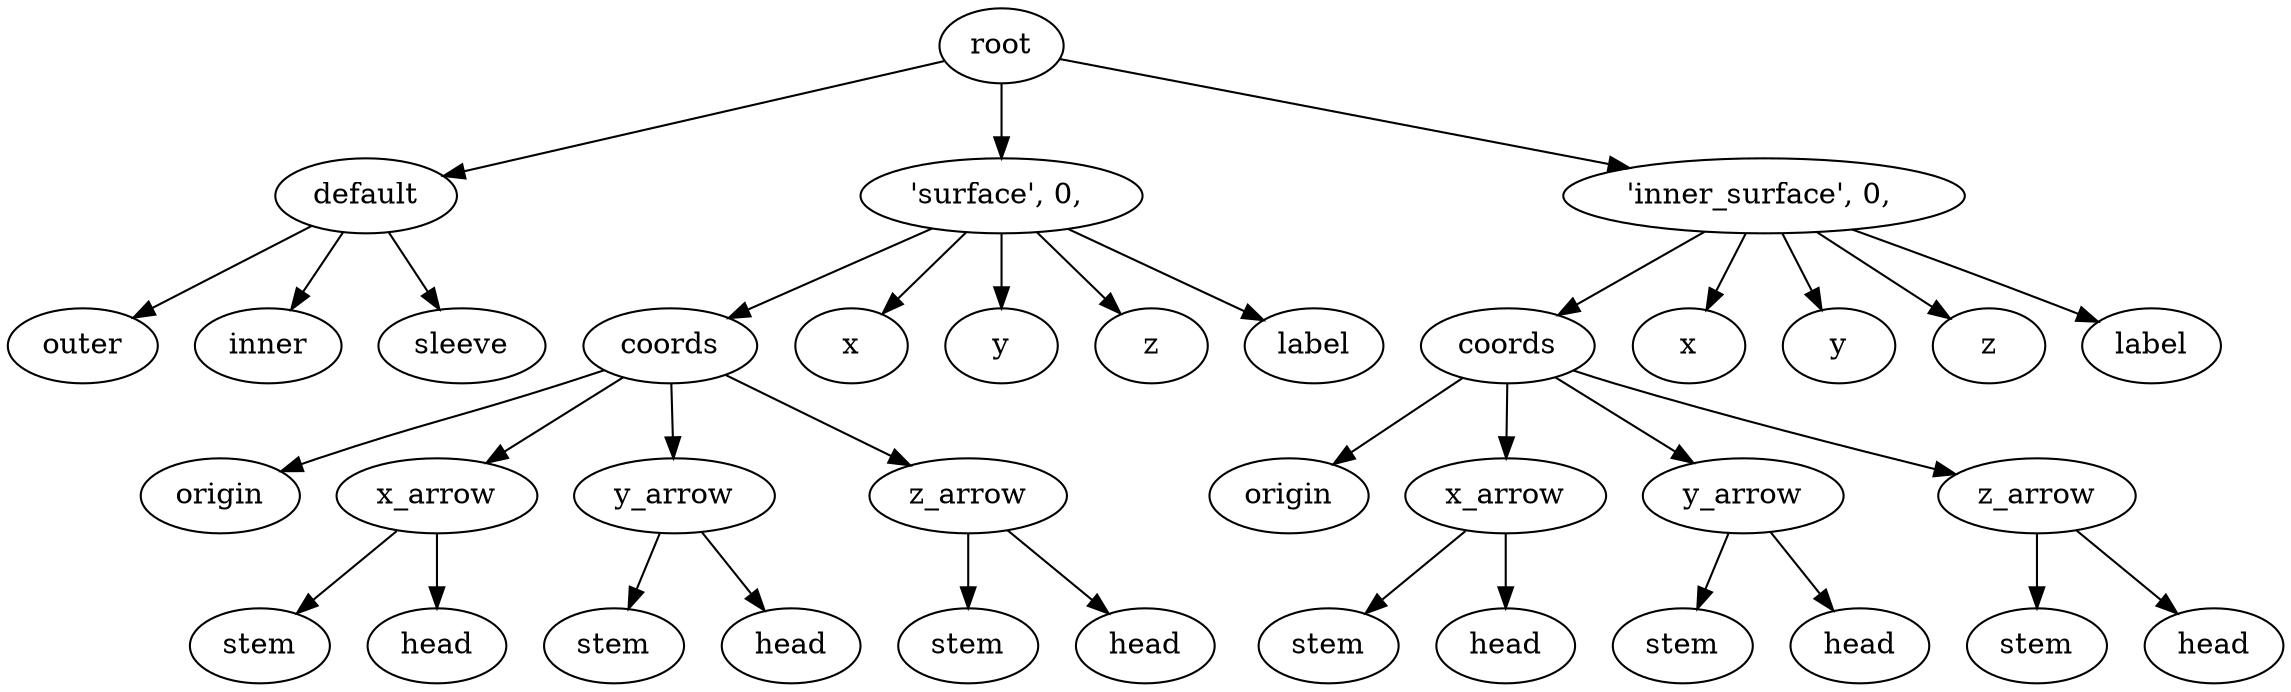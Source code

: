 digraph default {
    root_38 [label="root"];
    default_39 [label="default"];
    outer_40 [label="outer"];
    inner_41 [label="inner"];
    sleeve_42 [label="sleeve"];
    43 [label="'surface',\ 0,\ "];
    coords_44 [label="coords"];
    origin_45 [label="origin"];
    x_arrow_46 [label="x_arrow"];
    stem_47 [label="stem"];
    head_48 [label="head"];
    y_arrow_49 [label="y_arrow"];
    stem_50 [label="stem"];
    head_51 [label="head"];
    z_arrow_52 [label="z_arrow"];
    stem_53 [label="stem"];
    head_54 [label="head"];
    x_55 [label="x"];
    y_56 [label="y"];
    z_57 [label="z"];
    label_58 [label="label"];
    59 [label="'inner_surface',\ 0,\ "];
    coords_60 [label="coords"];
    origin_61 [label="origin"];
    x_arrow_62 [label="x_arrow"];
    stem_63 [label="stem"];
    head_64 [label="head"];
    y_arrow_65 [label="y_arrow"];
    stem_66 [label="stem"];
    head_67 [label="head"];
    z_arrow_68 [label="z_arrow"];
    stem_69 [label="stem"];
    head_70 [label="head"];
    x_71 [label="x"];
    y_72 [label="y"];
    z_73 [label="z"];
    label_74 [label="label"];
    root_38 -> default_39;
    default_39 -> outer_40;
    default_39 -> inner_41;
    default_39 -> sleeve_42;
    root_38 -> 43;
    43 -> coords_44;
    coords_44 -> origin_45;
    coords_44 -> x_arrow_46;
    x_arrow_46 -> stem_47;
    x_arrow_46 -> head_48;
    coords_44 -> y_arrow_49;
    y_arrow_49 -> stem_50;
    y_arrow_49 -> head_51;
    coords_44 -> z_arrow_52;
    z_arrow_52 -> stem_53;
    z_arrow_52 -> head_54;
    43 -> x_55;
    43 -> y_56;
    43 -> z_57;
    43 -> label_58;
    root_38 -> 59;
    59 -> coords_60;
    coords_60 -> origin_61;
    coords_60 -> x_arrow_62;
    x_arrow_62 -> stem_63;
    x_arrow_62 -> head_64;
    coords_60 -> y_arrow_65;
    y_arrow_65 -> stem_66;
    y_arrow_65 -> head_67;
    coords_60 -> z_arrow_68;
    z_arrow_68 -> stem_69;
    z_arrow_68 -> head_70;
    59 -> x_71;
    59 -> y_72;
    59 -> z_73;
    59 -> label_74;
}
